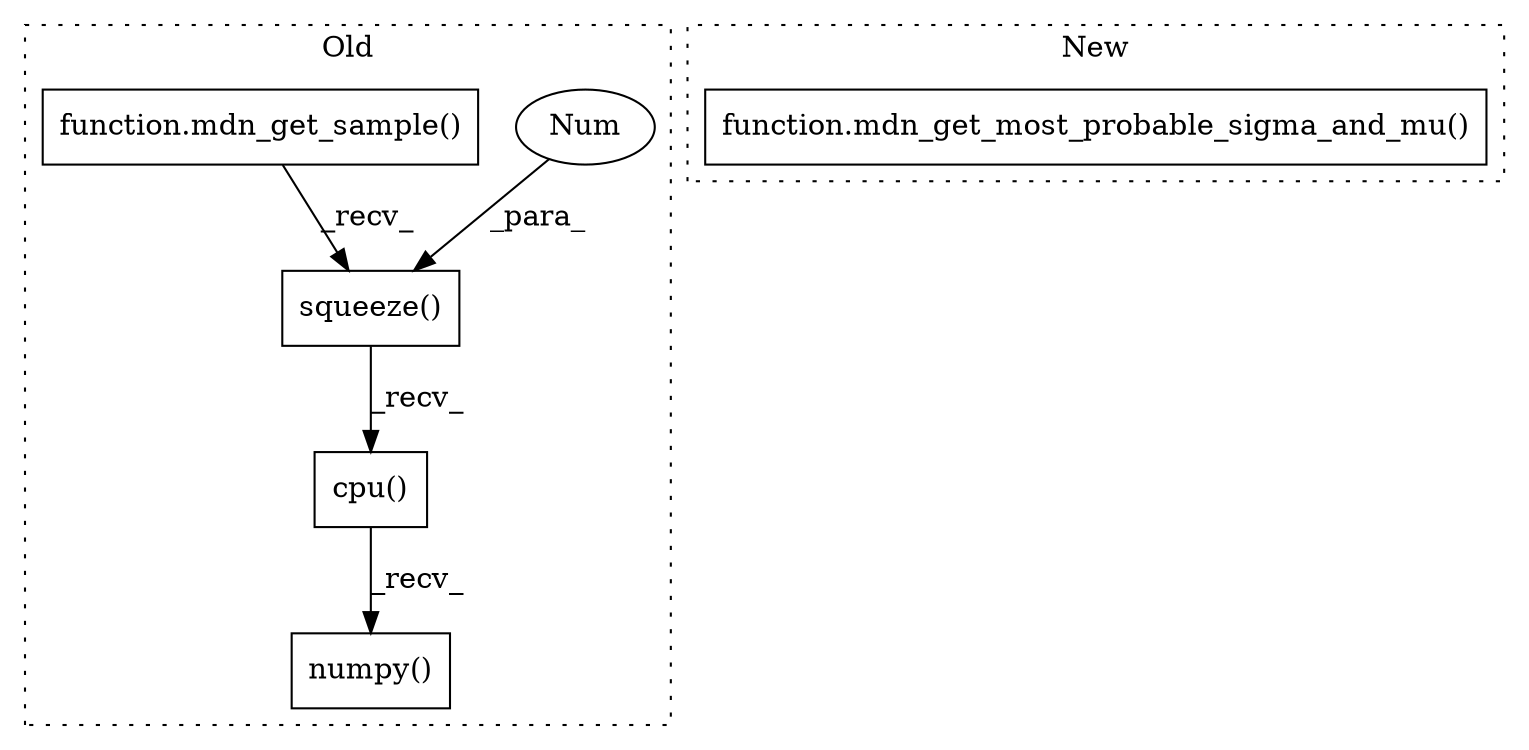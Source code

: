 digraph G {
subgraph cluster0 {
1 [label="cpu()" a="75" s="3731" l="46" shape="box"];
3 [label="squeeze()" a="75" s="3731,3770" l="38,1" shape="box"];
4 [label="Num" a="76" s="3769" l="1" shape="ellipse"];
5 [label="numpy()" a="75" s="3731" l="59" shape="box"];
6 [label="function.mdn_get_sample()" a="75" s="3731,3759" l="15,1" shape="box"];
label = "Old";
style="dotted";
}
subgraph cluster1 {
2 [label="function.mdn_get_most_probable_sigma_and_mu()" a="75" s="3728,3776" l="35,1" shape="box"];
label = "New";
style="dotted";
}
1 -> 5 [label="_recv_"];
3 -> 1 [label="_recv_"];
4 -> 3 [label="_para_"];
6 -> 3 [label="_recv_"];
}
